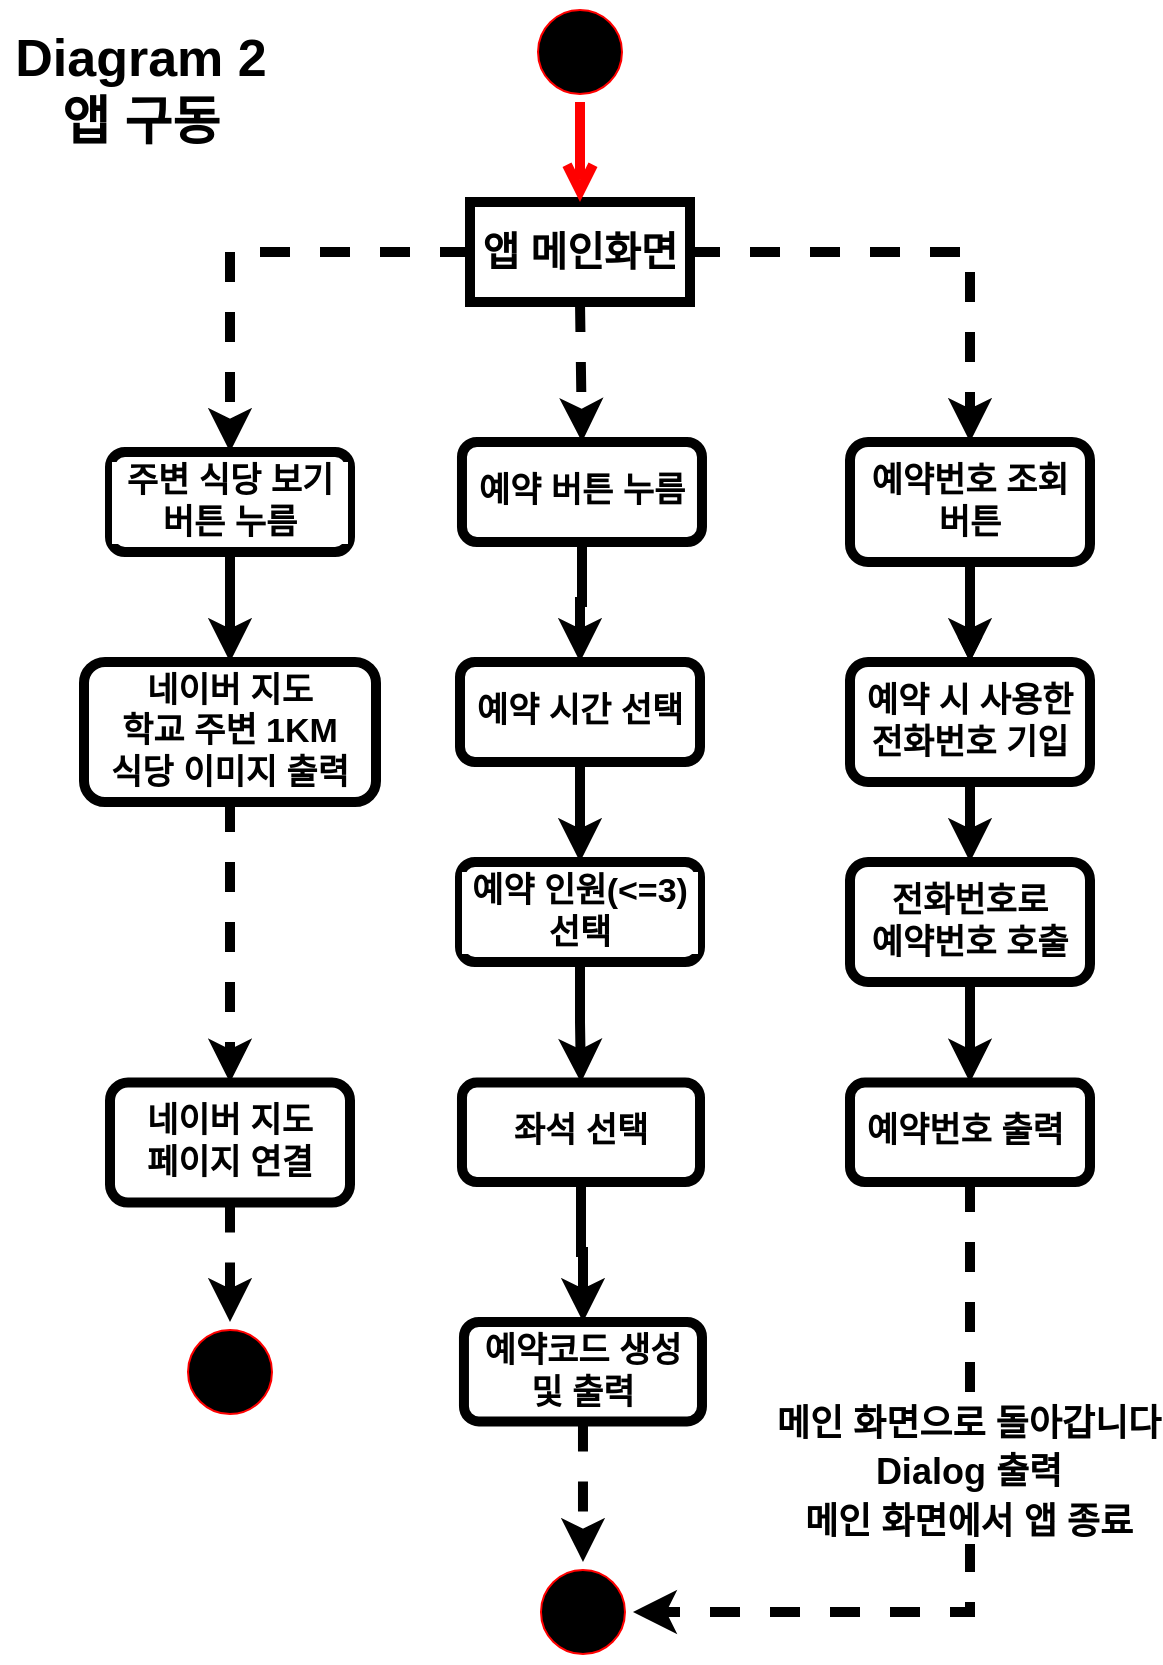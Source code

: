 <mxfile version="19.0.3" type="github">
  <diagram id="OXkIRa2-YY4k-pXQrkS8" name="Page-1">
    <mxGraphModel dx="1422" dy="705" grid="1" gridSize="9" guides="1" tooltips="1" connect="1" arrows="1" fold="1" page="1" pageScale="1" pageWidth="827" pageHeight="1169" math="0" shadow="0">
      <root>
        <mxCell id="0" />
        <mxCell id="1" parent="0" />
        <mxCell id="Mc_krjjgkNhKQVEosxgI-1" value="&lt;font style=&quot;font-size: 26px&quot;&gt;&lt;span&gt;Diagram 2&lt;/span&gt;&lt;br&gt;앱 구동&lt;br style=&quot;font-size: 17px&quot;&gt;&lt;/font&gt;" style="text;html=1;align=center;verticalAlign=middle;resizable=0;points=[];autosize=1;strokeColor=none;fillColor=none;fontSize=17;fontStyle=1" parent="1" vertex="1">
          <mxGeometry x="255" y="99" width="140" height="50" as="geometry" />
        </mxCell>
        <mxCell id="Mc_krjjgkNhKQVEosxgI-2" value="&lt;font style=&quot;font-size: 20px;&quot;&gt;앱 메인화면&lt;/font&gt;" style="rounded=0;whiteSpace=wrap;html=1;fontSize=17;fontStyle=1;strokeWidth=5;fillColor=none;" parent="1" vertex="1">
          <mxGeometry x="490" y="180" width="110" height="50" as="geometry" />
        </mxCell>
        <mxCell id="Mc_krjjgkNhKQVEosxgI-7" value="" style="endArrow=classic;html=1;rounded=0;fontSize=17;entryX=0.5;entryY=0;entryDx=0;entryDy=0;exitX=0.5;exitY=1;exitDx=0;exitDy=0;fontStyle=1;strokeWidth=5;dashed=1;" parent="1" source="Mc_krjjgkNhKQVEosxgI-2" target="3q4-ErVGuZIJLskHHzQT-1" edge="1">
          <mxGeometry width="50" height="50" relative="1" as="geometry">
            <mxPoint x="560" y="290" as="sourcePoint" />
            <mxPoint x="545" y="270" as="targetPoint" />
          </mxGeometry>
        </mxCell>
        <mxCell id="Hfd0Y9-l-f-sW6z_yP8E-3" value="" style="edgeStyle=orthogonalEdgeStyle;rounded=0;orthogonalLoop=1;jettySize=auto;html=1;fontSize=20;strokeWidth=5;" parent="1" source="3q4-ErVGuZIJLskHHzQT-1" target="Hfd0Y9-l-f-sW6z_yP8E-2" edge="1">
          <mxGeometry relative="1" as="geometry" />
        </mxCell>
        <mxCell id="3q4-ErVGuZIJLskHHzQT-1" value="&lt;font style=&quot;font-size: 17px;&quot;&gt;예약 버튼 누름&lt;/font&gt;" style="rounded=1;whiteSpace=wrap;html=1;labelBackgroundColor=#ffffff;fontStyle=1;fontSize=17;strokeWidth=5;fillColor=none;" parent="1" vertex="1">
          <mxGeometry x="485.99" y="300" width="120" height="50" as="geometry" />
        </mxCell>
        <mxCell id="3q4-ErVGuZIJLskHHzQT-8" value="" style="ellipse;html=1;shape=startState;fillColor=#000000;strokeColor=#ff0000;labelBackgroundColor=#ffffff;fontSize=17;fontStyle=1" parent="1" vertex="1">
          <mxGeometry x="520" y="80" width="50" height="50" as="geometry" />
        </mxCell>
        <mxCell id="3q4-ErVGuZIJLskHHzQT-9" value="" style="edgeStyle=orthogonalEdgeStyle;html=1;verticalAlign=bottom;endArrow=open;endSize=8;strokeColor=#ff0000;rounded=0;fontSize=17;fontStyle=1;strokeWidth=5;" parent="1" source="3q4-ErVGuZIJLskHHzQT-8" edge="1">
          <mxGeometry relative="1" as="geometry">
            <mxPoint x="545" y="180" as="targetPoint" />
          </mxGeometry>
        </mxCell>
        <mxCell id="mVvzNJm-mHIIu-5cLUpC-1" value="" style="edgeStyle=orthogonalEdgeStyle;rounded=0;orthogonalLoop=1;jettySize=auto;html=1;fontStyle=1;fontSize=17;strokeWidth=2;" parent="1" source="mVvzNJm-mHIIu-5cLUpC-2" target="mVvzNJm-mHIIu-5cLUpC-4" edge="1">
          <mxGeometry relative="1" as="geometry" />
        </mxCell>
        <mxCell id="mVvzNJm-mHIIu-5cLUpC-2" value="예약번호 조회&lt;br style=&quot;font-size: 17px;&quot;&gt;버튼" style="whiteSpace=wrap;html=1;fontSize=17;rounded=1;fontStyle=1;strokeWidth=5;fillColor=none;" parent="1" vertex="1">
          <mxGeometry x="680" y="300.0" width="120" height="60" as="geometry" />
        </mxCell>
        <mxCell id="mVvzNJm-mHIIu-5cLUpC-3" value="" style="edgeStyle=orthogonalEdgeStyle;rounded=0;orthogonalLoop=1;jettySize=auto;html=1;fontStyle=1;fontSize=17;strokeWidth=5;" parent="1" source="mVvzNJm-mHIIu-5cLUpC-4" target="mVvzNJm-mHIIu-5cLUpC-6" edge="1">
          <mxGeometry relative="1" as="geometry" />
        </mxCell>
        <mxCell id="mVvzNJm-mHIIu-5cLUpC-4" value="예약 시 사용한 전화번호 기입" style="whiteSpace=wrap;html=1;fontSize=17;rounded=1;fontStyle=1;strokeWidth=5;fillColor=none;" parent="1" vertex="1">
          <mxGeometry x="680" y="410.0" width="120" height="60" as="geometry" />
        </mxCell>
        <mxCell id="mVvzNJm-mHIIu-5cLUpC-5" value="" style="edgeStyle=orthogonalEdgeStyle;rounded=0;orthogonalLoop=1;jettySize=auto;html=1;fontStyle=1;fontSize=17;strokeWidth=5;" parent="1" source="mVvzNJm-mHIIu-5cLUpC-6" target="mVvzNJm-mHIIu-5cLUpC-7" edge="1">
          <mxGeometry relative="1" as="geometry" />
        </mxCell>
        <mxCell id="mVvzNJm-mHIIu-5cLUpC-6" value="전화번호로 &lt;br style=&quot;font-size: 17px;&quot;&gt;예약번호 호출" style="whiteSpace=wrap;html=1;fontSize=17;rounded=1;fontStyle=1;strokeWidth=5;fillColor=none;" parent="1" vertex="1">
          <mxGeometry x="680" y="510.0" width="120" height="60" as="geometry" />
        </mxCell>
        <mxCell id="mVvzNJm-mHIIu-5cLUpC-7" value="예약번호 출력&amp;nbsp;" style="whiteSpace=wrap;html=1;fontSize=17;rounded=1;fontStyle=1;strokeWidth=5;fillColor=none;" parent="1" vertex="1">
          <mxGeometry x="680" y="620.31" width="120" height="49.69" as="geometry" />
        </mxCell>
        <mxCell id="Hfd0Y9-l-f-sW6z_yP8E-8" value="" style="edgeStyle=orthogonalEdgeStyle;rounded=0;orthogonalLoop=1;jettySize=auto;html=1;fontSize=20;strokeWidth=5;" parent="1" source="HhNQKhSK0bE4_6mPql5p-7" target="Hfd0Y9-l-f-sW6z_yP8E-7" edge="1">
          <mxGeometry relative="1" as="geometry" />
        </mxCell>
        <mxCell id="HhNQKhSK0bE4_6mPql5p-7" value="좌석 선택" style="rounded=1;whiteSpace=wrap;html=1;fontSize=17;fontStyle=1;strokeWidth=5;fillColor=none;" parent="1" vertex="1">
          <mxGeometry x="485.99" y="620.31" width="119.01" height="49.69" as="geometry" />
        </mxCell>
        <mxCell id="Hfd0Y9-l-f-sW6z_yP8E-5" value="" style="edgeStyle=orthogonalEdgeStyle;rounded=0;orthogonalLoop=1;jettySize=auto;html=1;fontSize=20;strokeWidth=5;" parent="1" source="Hfd0Y9-l-f-sW6z_yP8E-2" target="Hfd0Y9-l-f-sW6z_yP8E-4" edge="1">
          <mxGeometry relative="1" as="geometry" />
        </mxCell>
        <mxCell id="Hfd0Y9-l-f-sW6z_yP8E-2" value="예약 시간 선택" style="whiteSpace=wrap;html=1;fontSize=17;rounded=1;labelBackgroundColor=#ffffff;fontStyle=1;strokeWidth=5;fillColor=none;" parent="1" vertex="1">
          <mxGeometry x="485" y="410" width="120" height="50" as="geometry" />
        </mxCell>
        <mxCell id="Hfd0Y9-l-f-sW6z_yP8E-6" value="" style="edgeStyle=orthogonalEdgeStyle;rounded=0;orthogonalLoop=1;jettySize=auto;html=1;fontSize=20;strokeWidth=5;" parent="1" source="Hfd0Y9-l-f-sW6z_yP8E-4" target="HhNQKhSK0bE4_6mPql5p-7" edge="1">
          <mxGeometry relative="1" as="geometry" />
        </mxCell>
        <mxCell id="Hfd0Y9-l-f-sW6z_yP8E-4" value="예약 인원(&amp;lt;=3) 선택" style="whiteSpace=wrap;html=1;fontSize=17;rounded=1;labelBackgroundColor=#ffffff;fontStyle=1;strokeWidth=5;fillColor=none;" parent="1" vertex="1">
          <mxGeometry x="485" y="510" width="120" height="50" as="geometry" />
        </mxCell>
        <mxCell id="Hfd0Y9-l-f-sW6z_yP8E-14" value="" style="edgeStyle=orthogonalEdgeStyle;rounded=0;orthogonalLoop=1;jettySize=auto;html=1;dashed=1;fontSize=20;strokeWidth=5;entryX=0.5;entryY=0;entryDx=0;entryDy=0;" parent="1" source="Hfd0Y9-l-f-sW6z_yP8E-7" target="Hfd0Y9-l-f-sW6z_yP8E-24" edge="1">
          <mxGeometry relative="1" as="geometry">
            <mxPoint x="546.48" y="870" as="targetPoint" />
          </mxGeometry>
        </mxCell>
        <mxCell id="Hfd0Y9-l-f-sW6z_yP8E-7" value="예약코드 생성&lt;br&gt;및 출력" style="rounded=1;whiteSpace=wrap;html=1;fontSize=17;fontStyle=1;strokeWidth=5;fillColor=none;" parent="1" vertex="1">
          <mxGeometry x="486.98" y="740" width="119.01" height="49.69" as="geometry" />
        </mxCell>
        <mxCell id="Hfd0Y9-l-f-sW6z_yP8E-9" value="" style="edgeStyle=orthogonalEdgeStyle;rounded=0;orthogonalLoop=1;jettySize=auto;html=1;fontStyle=1;fontSize=17;strokeWidth=5;" parent="1" edge="1">
          <mxGeometry relative="1" as="geometry">
            <mxPoint x="740" y="360" as="sourcePoint" />
            <mxPoint x="740" y="410" as="targetPoint" />
          </mxGeometry>
        </mxCell>
        <mxCell id="Hfd0Y9-l-f-sW6z_yP8E-12" value="" style="endArrow=classic;html=1;rounded=0;fontSize=20;strokeWidth=5;exitX=1;exitY=0.5;exitDx=0;exitDy=0;entryX=0.5;entryY=0;entryDx=0;entryDy=0;dashed=1;edgeStyle=orthogonalEdgeStyle;" parent="1" source="Mc_krjjgkNhKQVEosxgI-2" target="mVvzNJm-mHIIu-5cLUpC-2" edge="1">
          <mxGeometry width="50" height="50" relative="1" as="geometry">
            <mxPoint x="460" y="430" as="sourcePoint" />
            <mxPoint x="510" y="380" as="targetPoint" />
            <Array as="points">
              <mxPoint x="740" y="205" />
            </Array>
          </mxGeometry>
        </mxCell>
        <mxCell id="Hfd0Y9-l-f-sW6z_yP8E-18" value="" style="edgeStyle=orthogonalEdgeStyle;rounded=0;orthogonalLoop=1;jettySize=auto;html=1;fontSize=20;strokeWidth=5;entryX=0.5;entryY=0;entryDx=0;entryDy=0;" parent="1" source="Hfd0Y9-l-f-sW6z_yP8E-16" target="Hfd0Y9-l-f-sW6z_yP8E-19" edge="1">
          <mxGeometry relative="1" as="geometry">
            <mxPoint x="354" y="405" as="targetPoint" />
          </mxGeometry>
        </mxCell>
        <mxCell id="Hfd0Y9-l-f-sW6z_yP8E-16" value="주변 식당 보기 버튼 누름" style="rounded=1;whiteSpace=wrap;html=1;labelBackgroundColor=#ffffff;fontStyle=1;fontSize=17;strokeWidth=5;fillColor=none;" parent="1" vertex="1">
          <mxGeometry x="310" y="305" width="120" height="50" as="geometry" />
        </mxCell>
        <mxCell id="Hfd0Y9-l-f-sW6z_yP8E-21" value="" style="edgeStyle=orthogonalEdgeStyle;rounded=0;orthogonalLoop=1;jettySize=auto;html=1;fontSize=20;strokeWidth=5;dashed=1;" parent="1" source="Hfd0Y9-l-f-sW6z_yP8E-19" target="Hfd0Y9-l-f-sW6z_yP8E-20" edge="1">
          <mxGeometry relative="1" as="geometry" />
        </mxCell>
        <mxCell id="Hfd0Y9-l-f-sW6z_yP8E-19" value="네이버 지도&lt;br&gt;학교 주변 1KM&lt;br&gt;식당 이미지 출력" style="rounded=1;whiteSpace=wrap;html=1;labelBackgroundColor=#ffffff;fontStyle=1;fontSize=17;strokeWidth=5;fillColor=none;" parent="1" vertex="1">
          <mxGeometry x="297" y="410" width="146" height="70" as="geometry" />
        </mxCell>
        <mxCell id="Hfd0Y9-l-f-sW6z_yP8E-20" value="네이버 지도&lt;br&gt;페이지 연결" style="whiteSpace=wrap;html=1;fontSize=17;fillColor=none;rounded=1;labelBackgroundColor=#ffffff;fontStyle=1;strokeWidth=5;" parent="1" vertex="1">
          <mxGeometry x="310" y="620.31" width="120" height="60" as="geometry" />
        </mxCell>
        <mxCell id="Hfd0Y9-l-f-sW6z_yP8E-22" value="" style="endArrow=classic;html=1;rounded=0;dashed=1;fontSize=20;strokeWidth=5;exitX=0;exitY=0.5;exitDx=0;exitDy=0;entryX=0.5;entryY=0;entryDx=0;entryDy=0;edgeStyle=orthogonalEdgeStyle;" parent="1" source="Mc_krjjgkNhKQVEosxgI-2" target="Hfd0Y9-l-f-sW6z_yP8E-16" edge="1">
          <mxGeometry width="50" height="50" relative="1" as="geometry">
            <mxPoint x="580" y="420" as="sourcePoint" />
            <mxPoint x="630" y="370" as="targetPoint" />
            <Array as="points">
              <mxPoint x="370" y="205" />
              <mxPoint x="370" y="300" />
            </Array>
          </mxGeometry>
        </mxCell>
        <mxCell id="Hfd0Y9-l-f-sW6z_yP8E-24" value="" style="ellipse;html=1;shape=startState;fillColor=#000000;strokeColor=#ff0000;labelBackgroundColor=#ffffff;fontSize=17;fontStyle=1" parent="1" vertex="1">
          <mxGeometry x="521.49" y="860" width="50" height="50" as="geometry" />
        </mxCell>
        <mxCell id="Hfd0Y9-l-f-sW6z_yP8E-25" value="" style="endArrow=classic;html=1;rounded=0;dashed=1;fontSize=20;strokeWidth=5;exitX=0.5;exitY=1;exitDx=0;exitDy=0;entryX=1;entryY=0.5;entryDx=0;entryDy=0;edgeStyle=orthogonalEdgeStyle;" parent="1" source="mVvzNJm-mHIIu-5cLUpC-7" target="Hfd0Y9-l-f-sW6z_yP8E-24" edge="1">
          <mxGeometry width="50" height="50" relative="1" as="geometry">
            <mxPoint x="590" y="760" as="sourcePoint" />
            <mxPoint x="640" y="710" as="targetPoint" />
          </mxGeometry>
        </mxCell>
        <mxCell id="Hfd0Y9-l-f-sW6z_yP8E-29" value="&lt;font style=&quot;font-size: 18px;&quot;&gt;&lt;b&gt;메인 화면으로 돌아갑니다&lt;br&gt;Dialog 출력&lt;br&gt;메인 화면에서 앱 종료&lt;/b&gt;&lt;/font&gt;" style="edgeLabel;html=1;align=center;verticalAlign=middle;resizable=0;points=[];fontSize=20;" parent="Hfd0Y9-l-f-sW6z_yP8E-25" vertex="1" connectable="0">
          <mxGeometry x="-0.249" y="-1" relative="1" as="geometry">
            <mxPoint as="offset" />
          </mxGeometry>
        </mxCell>
        <mxCell id="Hfd0Y9-l-f-sW6z_yP8E-27" value="" style="endArrow=classic;html=1;rounded=0;dashed=1;fontSize=20;strokeWidth=5;exitX=0.5;exitY=1;exitDx=0;exitDy=0;entryX=0.5;entryY=0;entryDx=0;entryDy=0;" parent="1" source="Hfd0Y9-l-f-sW6z_yP8E-20" target="Hfd0Y9-l-f-sW6z_yP8E-28" edge="1">
          <mxGeometry width="50" height="50" relative="1" as="geometry">
            <mxPoint x="590" y="760" as="sourcePoint" />
            <mxPoint x="370" y="760" as="targetPoint" />
          </mxGeometry>
        </mxCell>
        <mxCell id="Hfd0Y9-l-f-sW6z_yP8E-28" value="" style="ellipse;html=1;shape=startState;fillColor=#000000;strokeColor=#ff0000;labelBackgroundColor=#ffffff;fontSize=17;fontStyle=1" parent="1" vertex="1">
          <mxGeometry x="345" y="740" width="50" height="50" as="geometry" />
        </mxCell>
      </root>
    </mxGraphModel>
  </diagram>
</mxfile>
